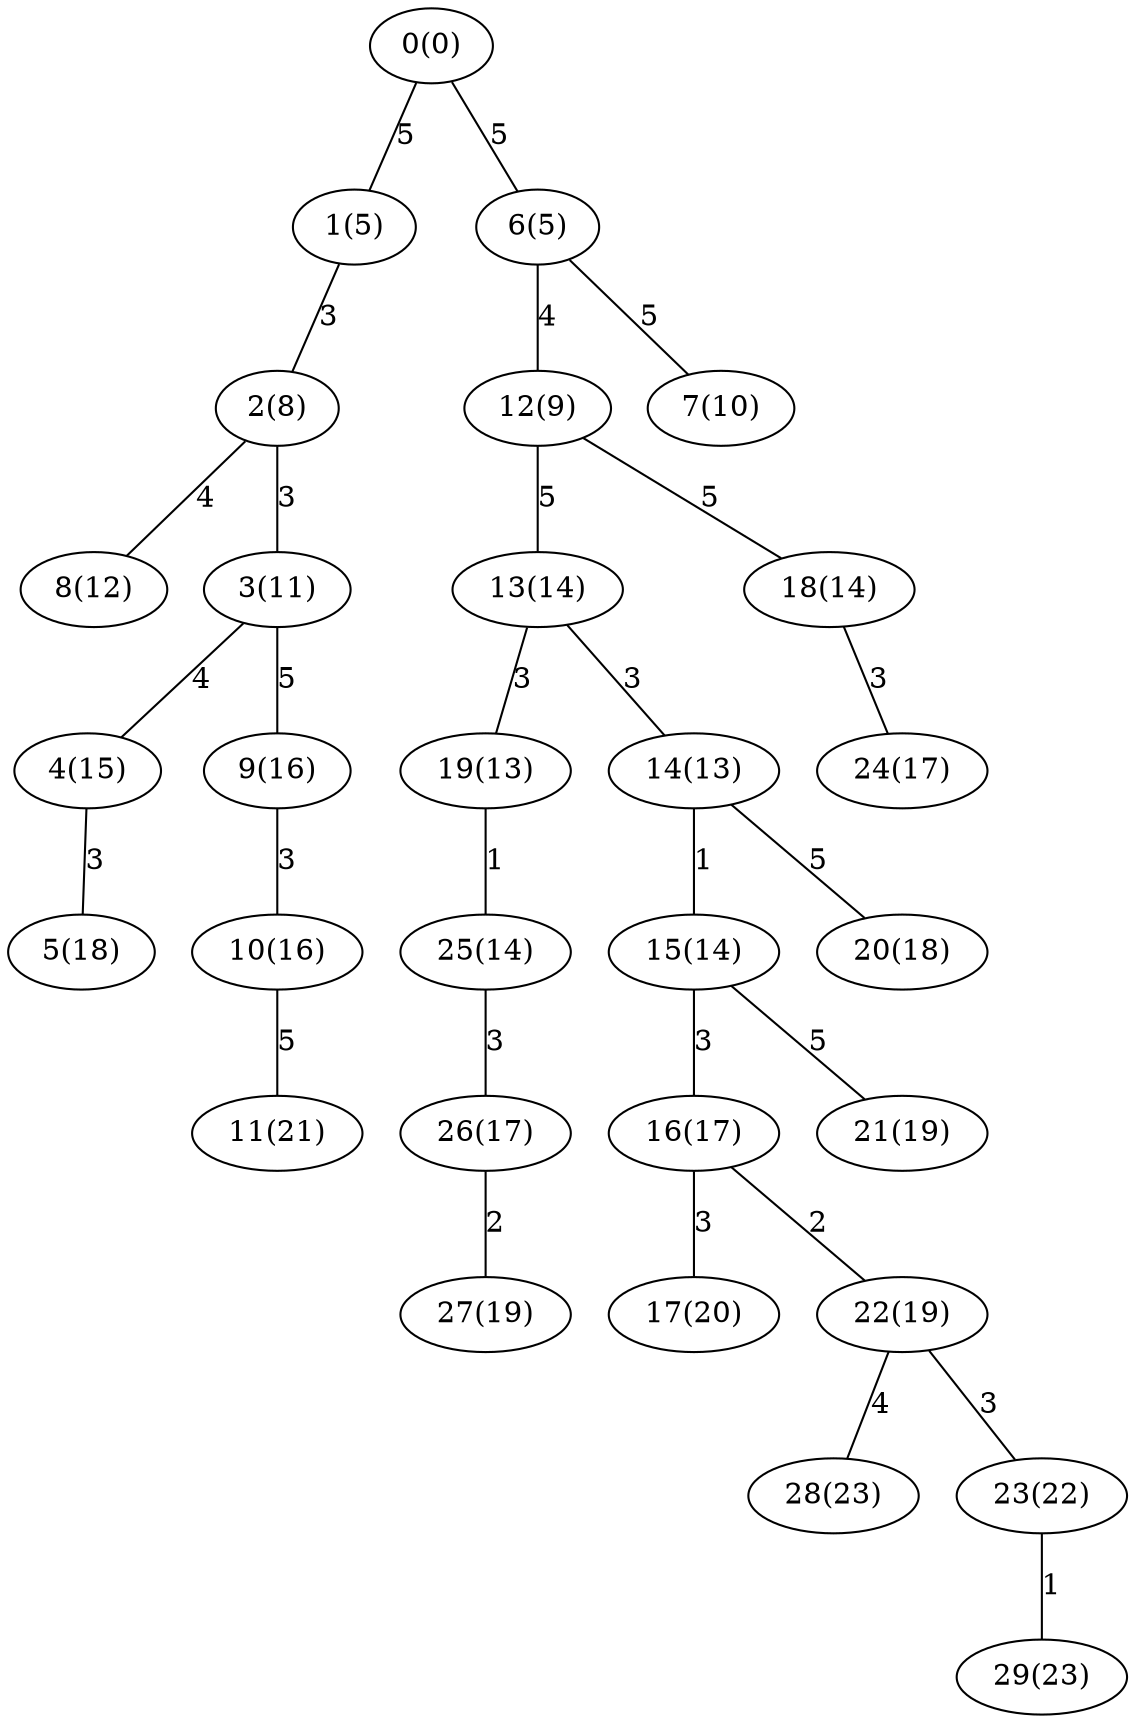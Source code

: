 graph{
   17 [label="17(20)"];
   1 [label="1(5)"];
   10 [label="10(16)"];
   8 [label="8(12)"];
   22 [label="22(19)"];
   24 [label="24(17)"];
   12 [label="12(9)"];
   19 [label="19(13)"];
   5 [label="5(18)"];
   4 [label="4(15)"];
   27 [label="27(19)"];
   2 [label="2(8)"];
   16 [label="16(17)"];
   9 [label="9(16)"];
   21 [label="21(19)"];
   15 [label="15(14)"];
   26 [label="26(17)"];
   28 [label="28(23)"];
   3 [label="3(11)"];
   29 [label="29(23)"];
   13 [label="13(14)"];
   0 [label="0(0)"];
   20 [label="20(18)"];
   6 [label="6(5)"];
   25 [label="25(14)"];
   14 [label="14(13)"];
   18 [label="18(14)"];
   11 [label="11(21)"];
   7 [label="7(10)"];
   23 [label="23(22)"];
   13 -- 14 [label="3"];
   12 -- 18 [label="5"];
   10 -- 11 [label="5"];
   0 -- 1 [label="5"];
   16 -- 17 [label="3"];
   9 -- 10 [label="3"];
   6 -- 7 [label="5"];
   13 -- 19 [label="3"];
   16 -- 22 [label="2"];
   6 -- 12 [label="4"];
   18 -- 24 [label="3"];
   22 -- 23 [label="3"];
   2 -- 8 [label="4"];
   3 -- 4 [label="4"];
   26 -- 27 [label="2"];
   1 -- 2 [label="3"];
   15 -- 16 [label="3"];
   14 -- 15 [label="1"];
   3 -- 9 [label="5"];
   15 -- 21 [label="5"];
   23 -- 29 [label="1"];
   4 -- 5 [label="3"];
   22 -- 28 [label="4"];
   2 -- 3 [label="3"];
   25 -- 26 [label="3"];
   0 -- 6 [label="5"];
   19 -- 25 [label="1"];
   14 -- 20 [label="5"];
   12 -- 13 [label="5"];
}